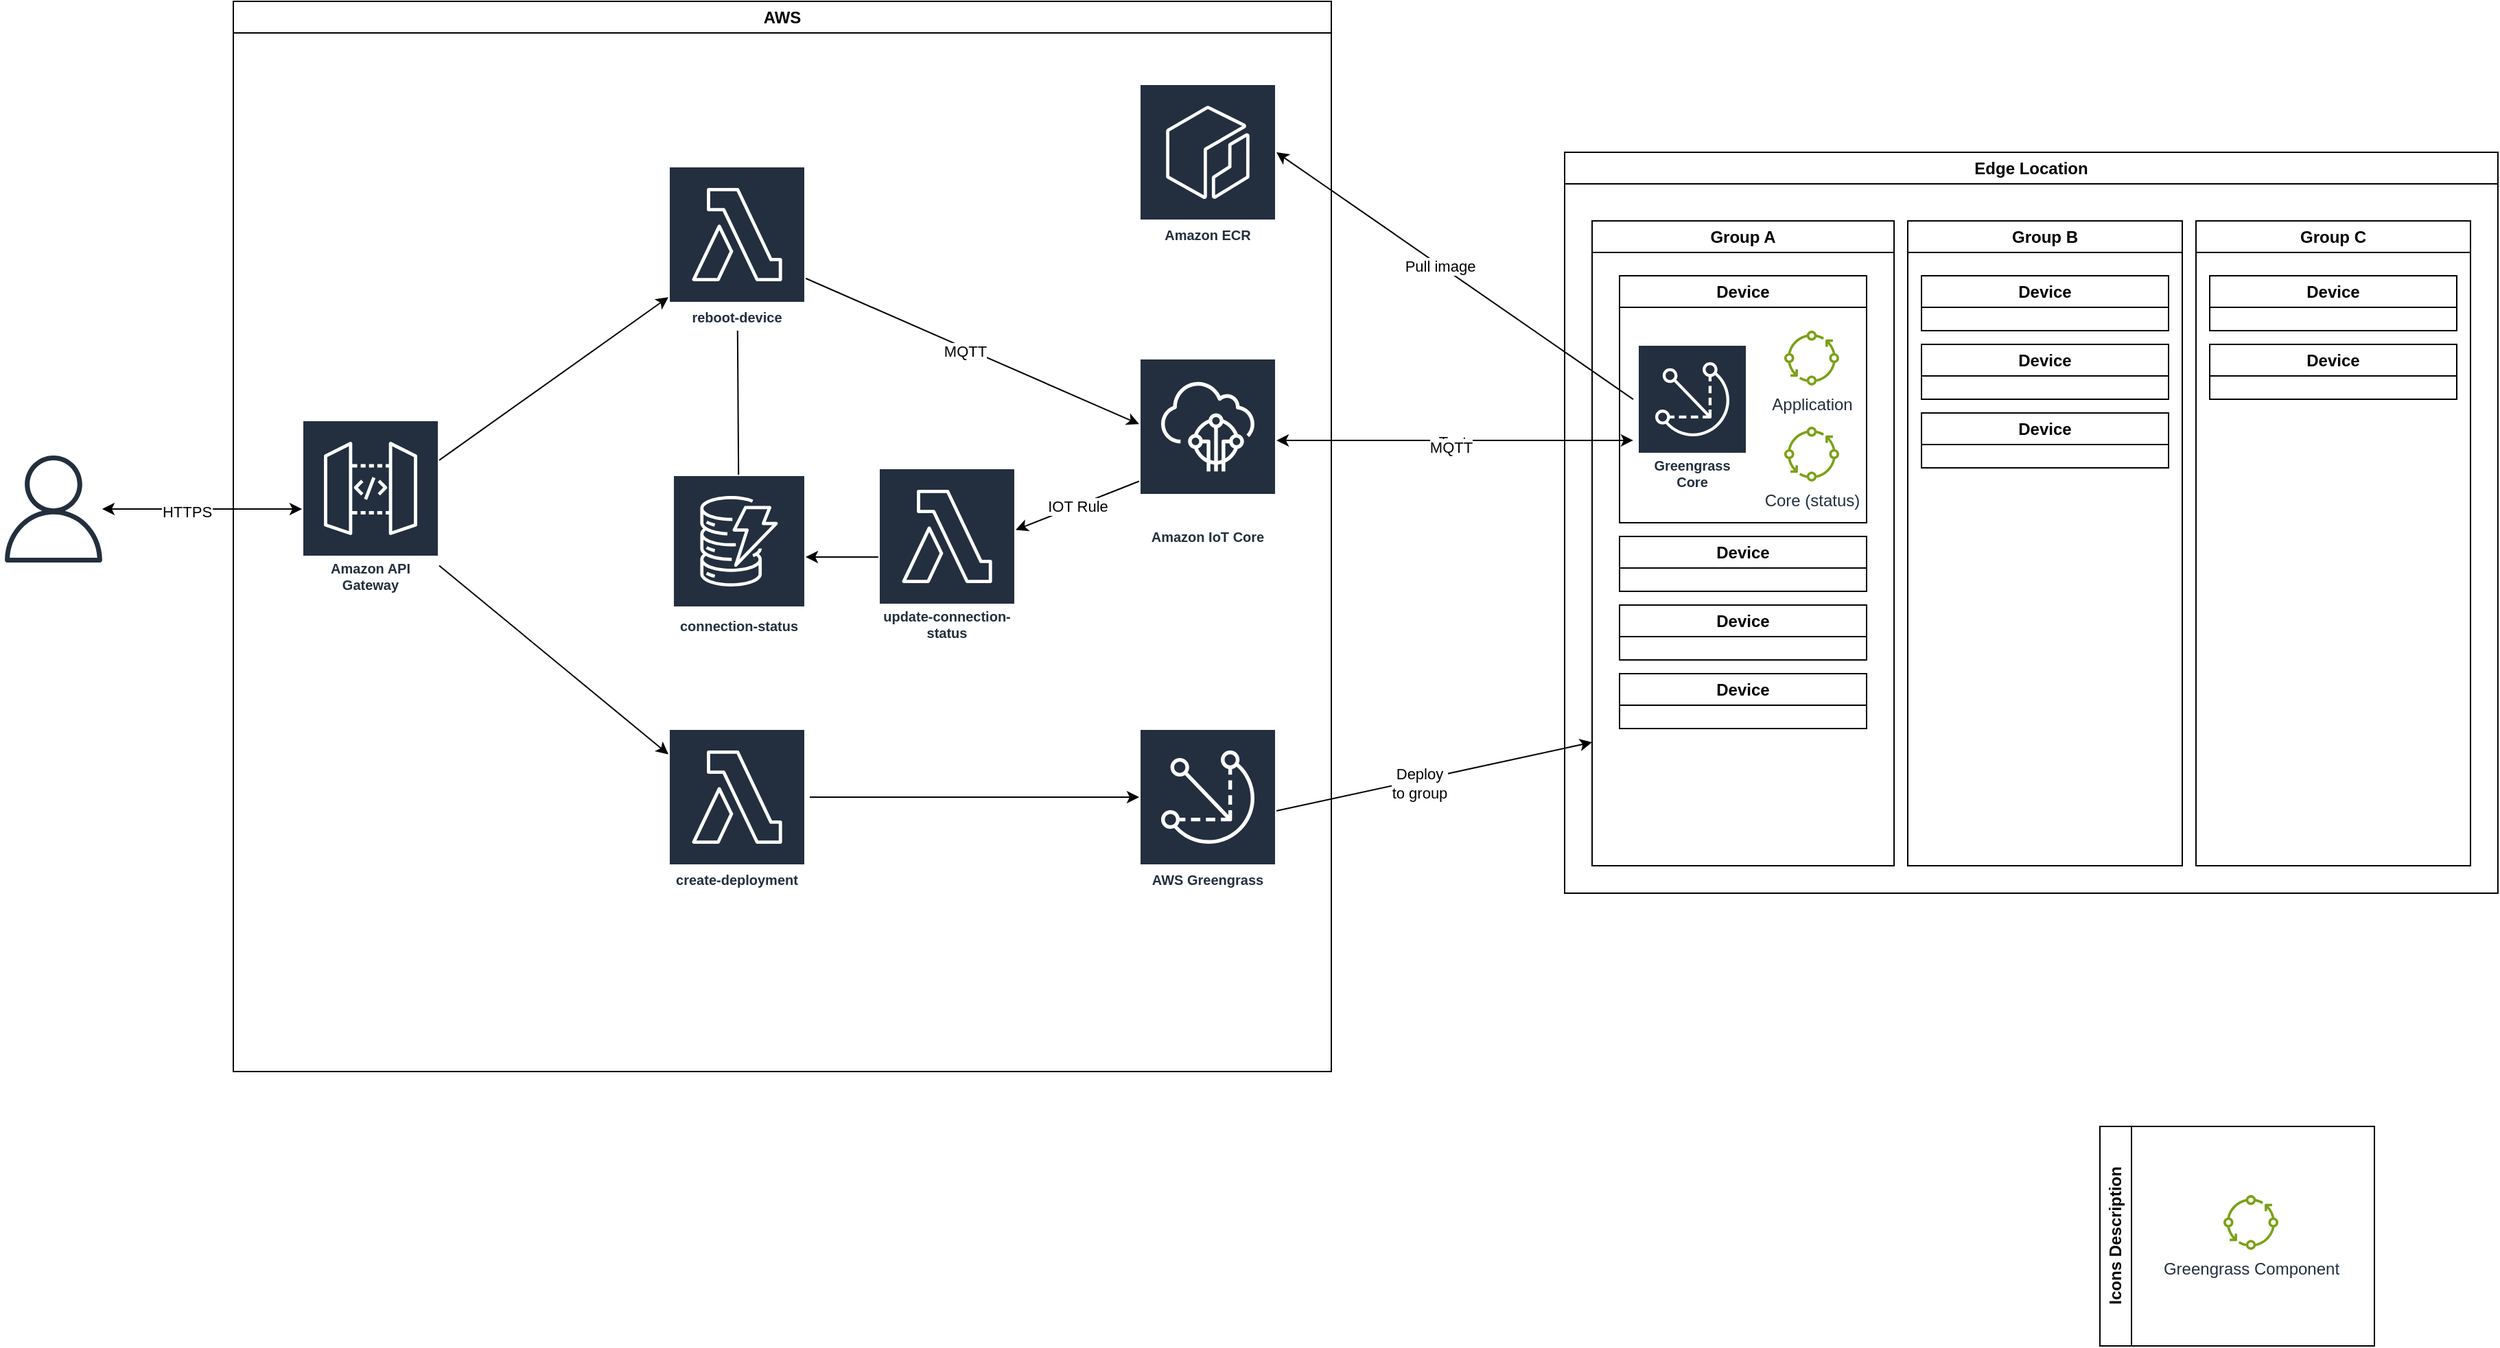 <mxfile version="28.2.3">
  <diagram name="Side-1" id="4aOrvDR574CowG43dqmp">
    <mxGraphModel dx="2290" dy="1110" grid="1" gridSize="10" guides="1" tooltips="1" connect="1" arrows="1" fold="1" page="1" pageScale="1" pageWidth="827" pageHeight="1169" math="0" shadow="0">
      <root>
        <mxCell id="0" />
        <mxCell id="1" parent="0" />
        <mxCell id="MZCAMiVsQpiAYw7-ONOL-2" value="&lt;div&gt;AWS&lt;/div&gt;" style="swimlane;whiteSpace=wrap;html=1;" parent="1" vertex="1">
          <mxGeometry x="-580" y="40" width="800" height="780" as="geometry" />
        </mxCell>
        <mxCell id="plPRpTzKilKp2DHKRotJ-16" style="edgeStyle=none;rounded=0;orthogonalLoop=1;jettySize=auto;html=1;" parent="MZCAMiVsQpiAYw7-ONOL-2" source="MZCAMiVsQpiAYw7-ONOL-10" target="MZCAMiVsQpiAYw7-ONOL-21" edge="1">
          <mxGeometry relative="1" as="geometry" />
        </mxCell>
        <mxCell id="MZCAMiVsQpiAYw7-ONOL-10" value="Amazon API Gateway" style="sketch=0;outlineConnect=0;fontColor=#232F3E;gradientColor=none;strokeColor=#ffffff;fillColor=#232F3E;dashed=0;verticalLabelPosition=middle;verticalAlign=bottom;align=center;html=1;whiteSpace=wrap;fontSize=10;fontStyle=1;spacing=3;shape=mxgraph.aws4.productIcon;prIcon=mxgraph.aws4.api_gateway;" parent="MZCAMiVsQpiAYw7-ONOL-2" vertex="1">
          <mxGeometry x="50" y="305" width="100" height="130" as="geometry" />
        </mxCell>
        <mxCell id="MZCAMiVsQpiAYw7-ONOL-14" value="AWS Greengrass" style="sketch=0;outlineConnect=0;fontColor=#232F3E;gradientColor=none;strokeColor=#ffffff;fillColor=#232F3E;dashed=0;verticalLabelPosition=middle;verticalAlign=bottom;align=center;html=1;whiteSpace=wrap;fontSize=10;fontStyle=1;spacing=3;shape=mxgraph.aws4.productIcon;prIcon=mxgraph.aws4.greengrass;" parent="MZCAMiVsQpiAYw7-ONOL-2" vertex="1">
          <mxGeometry x="660" y="530" width="100" height="120" as="geometry" />
        </mxCell>
        <mxCell id="plPRpTzKilKp2DHKRotJ-4" value="" style="edgeStyle=orthogonalEdgeStyle;rounded=0;orthogonalLoop=1;jettySize=auto;html=1;" parent="MZCAMiVsQpiAYw7-ONOL-2" edge="1">
          <mxGeometry relative="1" as="geometry">
            <mxPoint x="420" y="580" as="sourcePoint" />
            <mxPoint x="660.0" y="580" as="targetPoint" />
          </mxGeometry>
        </mxCell>
        <mxCell id="MZCAMiVsQpiAYw7-ONOL-15" value="&lt;div&gt;create-deployment&lt;/div&gt;" style="sketch=0;outlineConnect=0;fontColor=#232F3E;gradientColor=none;strokeColor=#ffffff;fillColor=#232F3E;dashed=0;verticalLabelPosition=middle;verticalAlign=bottom;align=center;html=1;whiteSpace=wrap;fontSize=10;fontStyle=1;spacing=3;shape=mxgraph.aws4.productIcon;prIcon=mxgraph.aws4.lambda;" parent="MZCAMiVsQpiAYw7-ONOL-2" vertex="1">
          <mxGeometry x="317" y="530" width="100" height="120" as="geometry" />
        </mxCell>
        <mxCell id="plPRpTzKilKp2DHKRotJ-17" style="edgeStyle=none;rounded=0;orthogonalLoop=1;jettySize=auto;html=1;" parent="MZCAMiVsQpiAYw7-ONOL-2" source="MZCAMiVsQpiAYw7-ONOL-21" target="MZCAMiVsQpiAYw7-ONOL-13" edge="1">
          <mxGeometry relative="1" as="geometry" />
        </mxCell>
        <mxCell id="plPRpTzKilKp2DHKRotJ-18" value="MQTT" style="edgeLabel;html=1;align=center;verticalAlign=middle;resizable=0;points=[];" parent="plPRpTzKilKp2DHKRotJ-17" vertex="1" connectable="0">
          <mxGeometry x="-0.039" y="-2" relative="1" as="geometry">
            <mxPoint as="offset" />
          </mxGeometry>
        </mxCell>
        <mxCell id="MZCAMiVsQpiAYw7-ONOL-21" value="reboot-device" style="sketch=0;outlineConnect=0;fontColor=#232F3E;gradientColor=none;strokeColor=#ffffff;fillColor=#232F3E;dashed=0;verticalLabelPosition=middle;verticalAlign=bottom;align=center;html=1;whiteSpace=wrap;fontSize=10;fontStyle=1;spacing=3;shape=mxgraph.aws4.productIcon;prIcon=mxgraph.aws4.lambda;" parent="MZCAMiVsQpiAYw7-ONOL-2" vertex="1">
          <mxGeometry x="317" y="120" width="100" height="120" as="geometry" />
        </mxCell>
        <mxCell id="MZCAMiVsQpiAYw7-ONOL-16" value="connection-status" style="sketch=0;outlineConnect=0;fontColor=#232F3E;gradientColor=none;strokeColor=#ffffff;fillColor=#232F3E;dashed=0;verticalLabelPosition=middle;verticalAlign=bottom;align=center;html=1;whiteSpace=wrap;fontSize=10;fontStyle=1;spacing=3;shape=mxgraph.aws4.productIcon;prIcon=mxgraph.aws4.dynamodb;" parent="MZCAMiVsQpiAYw7-ONOL-2" vertex="1">
          <mxGeometry x="320" y="345" width="97" height="120" as="geometry" />
        </mxCell>
        <mxCell id="MZCAMiVsQpiAYw7-ONOL-46" value="Amazon ECR" style="sketch=0;outlineConnect=0;fontColor=#232F3E;gradientColor=none;strokeColor=#ffffff;fillColor=#232F3E;dashed=0;verticalLabelPosition=middle;verticalAlign=bottom;align=center;html=1;whiteSpace=wrap;fontSize=10;fontStyle=1;spacing=3;shape=mxgraph.aws4.productIcon;prIcon=mxgraph.aws4.ecr;" parent="MZCAMiVsQpiAYw7-ONOL-2" vertex="1">
          <mxGeometry x="660" y="60" width="100" height="120" as="geometry" />
        </mxCell>
        <mxCell id="plPRpTzKilKp2DHKRotJ-9" value="" style="edgeStyle=none;rounded=0;orthogonalLoop=1;jettySize=auto;html=1;" parent="MZCAMiVsQpiAYw7-ONOL-2" source="MZCAMiVsQpiAYw7-ONOL-13" target="plPRpTzKilKp2DHKRotJ-8" edge="1">
          <mxGeometry relative="1" as="geometry" />
        </mxCell>
        <mxCell id="plPRpTzKilKp2DHKRotJ-10" value="Text" style="edgeLabel;html=1;align=center;verticalAlign=middle;resizable=0;points=[];" parent="plPRpTzKilKp2DHKRotJ-9" vertex="1" connectable="0">
          <mxGeometry x="-0.007" y="-1" relative="1" as="geometry">
            <mxPoint as="offset" />
          </mxGeometry>
        </mxCell>
        <mxCell id="plPRpTzKilKp2DHKRotJ-11" value="IOT Rule" style="edgeLabel;html=1;align=center;verticalAlign=middle;resizable=0;points=[];" parent="plPRpTzKilKp2DHKRotJ-9" vertex="1" connectable="0">
          <mxGeometry x="0.009" relative="1" as="geometry">
            <mxPoint as="offset" />
          </mxGeometry>
        </mxCell>
        <mxCell id="MZCAMiVsQpiAYw7-ONOL-13" value="Amazon IoT Core" style="sketch=0;outlineConnect=0;fontColor=#232F3E;gradientColor=none;strokeColor=#ffffff;fillColor=#232F3E;dashed=0;verticalLabelPosition=middle;verticalAlign=bottom;align=center;html=1;whiteSpace=wrap;fontSize=10;fontStyle=1;spacing=3;shape=mxgraph.aws4.productIcon;prIcon=mxgraph.aws4.iot_core;" parent="MZCAMiVsQpiAYw7-ONOL-2" vertex="1">
          <mxGeometry x="660" y="260" width="100" height="140" as="geometry" />
        </mxCell>
        <mxCell id="plPRpTzKilKp2DHKRotJ-12" value="" style="edgeStyle=none;rounded=0;orthogonalLoop=1;jettySize=auto;html=1;" parent="MZCAMiVsQpiAYw7-ONOL-2" source="plPRpTzKilKp2DHKRotJ-8" target="MZCAMiVsQpiAYw7-ONOL-16" edge="1">
          <mxGeometry relative="1" as="geometry" />
        </mxCell>
        <mxCell id="plPRpTzKilKp2DHKRotJ-8" value="update-connection-status" style="sketch=0;outlineConnect=0;fontColor=#232F3E;gradientColor=none;strokeColor=#ffffff;fillColor=#232F3E;dashed=0;verticalLabelPosition=middle;verticalAlign=bottom;align=center;html=1;whiteSpace=wrap;fontSize=10;fontStyle=1;spacing=3;shape=mxgraph.aws4.productIcon;prIcon=mxgraph.aws4.lambda;" parent="MZCAMiVsQpiAYw7-ONOL-2" vertex="1">
          <mxGeometry x="470" y="340" width="100" height="130" as="geometry" />
        </mxCell>
        <mxCell id="plPRpTzKilKp2DHKRotJ-14" value="" style="endArrow=classic;html=1;rounded=0;" parent="MZCAMiVsQpiAYw7-ONOL-2" source="MZCAMiVsQpiAYw7-ONOL-10" target="MZCAMiVsQpiAYw7-ONOL-15" edge="1">
          <mxGeometry width="50" height="50" relative="1" as="geometry">
            <mxPoint x="82" y="370" as="sourcePoint" />
            <mxPoint x="252" y="555" as="targetPoint" />
          </mxGeometry>
        </mxCell>
        <mxCell id="plPRpTzKilKp2DHKRotJ-27" value="" style="endArrow=none;html=1;rounded=0;" parent="MZCAMiVsQpiAYw7-ONOL-2" source="MZCAMiVsQpiAYw7-ONOL-16" target="MZCAMiVsQpiAYw7-ONOL-21" edge="1">
          <mxGeometry width="50" height="50" relative="1" as="geometry">
            <mxPoint x="367" y="340" as="sourcePoint" />
            <mxPoint x="367" y="250" as="targetPoint" />
          </mxGeometry>
        </mxCell>
        <mxCell id="MZCAMiVsQpiAYw7-ONOL-3" value="&lt;div&gt;Edge Location&lt;/div&gt;" style="swimlane;whiteSpace=wrap;html=1;" parent="1" vertex="1">
          <mxGeometry x="390" y="150" width="680" height="540" as="geometry" />
        </mxCell>
        <mxCell id="MZCAMiVsQpiAYw7-ONOL-27" value="Group A" style="swimlane;whiteSpace=wrap;html=1;" parent="MZCAMiVsQpiAYw7-ONOL-3" vertex="1">
          <mxGeometry x="20" y="50" width="220" height="470" as="geometry" />
        </mxCell>
        <mxCell id="MZCAMiVsQpiAYw7-ONOL-30" value="Device" style="swimlane;whiteSpace=wrap;html=1;" parent="MZCAMiVsQpiAYw7-ONOL-27" vertex="1">
          <mxGeometry x="20" y="40" width="180" height="180" as="geometry" />
        </mxCell>
        <mxCell id="MZCAMiVsQpiAYw7-ONOL-11" value="Greengrass Core" style="sketch=0;outlineConnect=0;fontColor=#232F3E;gradientColor=none;strokeColor=#ffffff;fillColor=#232F3E;dashed=0;verticalLabelPosition=middle;verticalAlign=bottom;align=center;html=1;whiteSpace=wrap;fontSize=10;fontStyle=1;spacing=3;shape=mxgraph.aws4.productIcon;prIcon=mxgraph.aws4.greengrass;" parent="MZCAMiVsQpiAYw7-ONOL-30" vertex="1">
          <mxGeometry x="13" y="50" width="80" height="110" as="geometry" />
        </mxCell>
        <mxCell id="MZCAMiVsQpiAYw7-ONOL-47" value="Application" style="sketch=0;outlineConnect=0;fontColor=#232F3E;gradientColor=none;fillColor=#7AA116;strokeColor=none;dashed=0;verticalLabelPosition=bottom;verticalAlign=top;align=center;html=1;fontSize=12;fontStyle=0;aspect=fixed;pointerEvents=1;shape=mxgraph.aws4.iot_greengrass_component;" parent="MZCAMiVsQpiAYw7-ONOL-30" vertex="1">
          <mxGeometry x="120" y="40" width="40" height="40" as="geometry" />
        </mxCell>
        <mxCell id="MZCAMiVsQpiAYw7-ONOL-63" value="Core (status)" style="sketch=0;outlineConnect=0;fontColor=#232F3E;gradientColor=none;fillColor=#7AA116;strokeColor=none;dashed=0;verticalLabelPosition=bottom;verticalAlign=top;align=center;html=1;fontSize=12;fontStyle=0;aspect=fixed;pointerEvents=1;shape=mxgraph.aws4.iot_greengrass_component;" parent="MZCAMiVsQpiAYw7-ONOL-30" vertex="1">
          <mxGeometry x="120" y="110" width="40" height="40" as="geometry" />
        </mxCell>
        <mxCell id="MZCAMiVsQpiAYw7-ONOL-31" value="Device" style="swimlane;whiteSpace=wrap;html=1;" parent="MZCAMiVsQpiAYw7-ONOL-27" vertex="1">
          <mxGeometry x="20" y="230" width="180" height="40" as="geometry" />
        </mxCell>
        <mxCell id="MZCAMiVsQpiAYw7-ONOL-38" value="Device" style="swimlane;whiteSpace=wrap;html=1;" parent="MZCAMiVsQpiAYw7-ONOL-27" vertex="1">
          <mxGeometry x="20" y="280" width="180" height="40" as="geometry" />
        </mxCell>
        <mxCell id="MZCAMiVsQpiAYw7-ONOL-39" value="Device" style="swimlane;whiteSpace=wrap;html=1;" parent="MZCAMiVsQpiAYw7-ONOL-27" vertex="1">
          <mxGeometry x="20" y="330" width="180" height="40" as="geometry" />
        </mxCell>
        <mxCell id="MZCAMiVsQpiAYw7-ONOL-28" value="Group B" style="swimlane;whiteSpace=wrap;html=1;" parent="MZCAMiVsQpiAYw7-ONOL-3" vertex="1">
          <mxGeometry x="250" y="50" width="200" height="470" as="geometry" />
        </mxCell>
        <mxCell id="MZCAMiVsQpiAYw7-ONOL-40" value="Device" style="swimlane;whiteSpace=wrap;html=1;" parent="MZCAMiVsQpiAYw7-ONOL-28" vertex="1">
          <mxGeometry x="10" y="40" width="180" height="40" as="geometry" />
        </mxCell>
        <mxCell id="MZCAMiVsQpiAYw7-ONOL-41" value="Device" style="swimlane;whiteSpace=wrap;html=1;" parent="MZCAMiVsQpiAYw7-ONOL-28" vertex="1">
          <mxGeometry x="10" y="90" width="180" height="40" as="geometry" />
        </mxCell>
        <mxCell id="MZCAMiVsQpiAYw7-ONOL-42" value="Device" style="swimlane;whiteSpace=wrap;html=1;" parent="MZCAMiVsQpiAYw7-ONOL-28" vertex="1">
          <mxGeometry x="10" y="140" width="180" height="40" as="geometry" />
        </mxCell>
        <mxCell id="MZCAMiVsQpiAYw7-ONOL-29" value="Group C" style="swimlane;whiteSpace=wrap;html=1;" parent="MZCAMiVsQpiAYw7-ONOL-3" vertex="1">
          <mxGeometry x="460" y="50" width="200" height="470" as="geometry" />
        </mxCell>
        <mxCell id="MZCAMiVsQpiAYw7-ONOL-43" value="Device" style="swimlane;whiteSpace=wrap;html=1;" parent="MZCAMiVsQpiAYw7-ONOL-29" vertex="1">
          <mxGeometry x="10" y="40" width="180" height="40" as="geometry" />
        </mxCell>
        <mxCell id="MZCAMiVsQpiAYw7-ONOL-44" value="Device" style="swimlane;whiteSpace=wrap;html=1;" parent="MZCAMiVsQpiAYw7-ONOL-29" vertex="1">
          <mxGeometry x="10" y="90" width="180" height="40" as="geometry" />
        </mxCell>
        <mxCell id="MZCAMiVsQpiAYw7-ONOL-17" value="" style="sketch=0;outlineConnect=0;fontColor=#232F3E;gradientColor=none;fillColor=#232F3D;strokeColor=none;dashed=0;verticalLabelPosition=bottom;verticalAlign=top;align=center;html=1;fontSize=12;fontStyle=0;aspect=fixed;pointerEvents=1;shape=mxgraph.aws4.user;" parent="1" vertex="1">
          <mxGeometry x="-750" y="371" width="78" height="78" as="geometry" />
        </mxCell>
        <mxCell id="MZCAMiVsQpiAYw7-ONOL-69" value="Icons Description" style="swimlane;horizontal=0;whiteSpace=wrap;html=1;" parent="1" vertex="1">
          <mxGeometry x="780" y="860" width="200" height="160" as="geometry" />
        </mxCell>
        <mxCell id="MZCAMiVsQpiAYw7-ONOL-64" value="Greengrass Component" style="sketch=0;outlineConnect=0;fontColor=#232F3E;gradientColor=none;fillColor=#7AA116;strokeColor=none;dashed=0;verticalLabelPosition=bottom;verticalAlign=top;align=center;html=1;fontSize=12;fontStyle=0;aspect=fixed;pointerEvents=1;shape=mxgraph.aws4.iot_greengrass_component;" parent="MZCAMiVsQpiAYw7-ONOL-69" vertex="1">
          <mxGeometry x="90" y="50" width="40" height="40" as="geometry" />
        </mxCell>
        <mxCell id="MZCAMiVsQpiAYw7-ONOL-70" value="" style="endArrow=classic;html=1;rounded=0;exitX=1;exitY=0.5;exitDx=0;exitDy=0;exitPerimeter=0;" parent="1" source="MZCAMiVsQpiAYw7-ONOL-14" edge="1">
          <mxGeometry width="50" height="50" relative="1" as="geometry">
            <mxPoint x="230" y="440" as="sourcePoint" />
            <mxPoint x="410" y="580" as="targetPoint" />
          </mxGeometry>
        </mxCell>
        <mxCell id="MZCAMiVsQpiAYw7-ONOL-71" value="Deploy&lt;br&gt;to group" style="edgeLabel;html=1;align=center;verticalAlign=middle;resizable=0;points=[];" parent="MZCAMiVsQpiAYw7-ONOL-70" vertex="1" connectable="0">
          <mxGeometry x="-0.102" y="-2" relative="1" as="geometry">
            <mxPoint as="offset" />
          </mxGeometry>
        </mxCell>
        <mxCell id="MZCAMiVsQpiAYw7-ONOL-72" value="" style="endArrow=classic;html=1;rounded=0;entryX=1;entryY=0.417;entryDx=0;entryDy=0;entryPerimeter=0;exitX=-0.038;exitY=0.364;exitDx=0;exitDy=0;exitPerimeter=0;" parent="1" source="MZCAMiVsQpiAYw7-ONOL-11" target="MZCAMiVsQpiAYw7-ONOL-46" edge="1">
          <mxGeometry width="50" height="50" relative="1" as="geometry">
            <mxPoint x="280" y="300" as="sourcePoint" />
            <mxPoint x="330" y="250" as="targetPoint" />
          </mxGeometry>
        </mxCell>
        <mxCell id="MZCAMiVsQpiAYw7-ONOL-73" value="Pull image" style="edgeLabel;html=1;align=center;verticalAlign=middle;resizable=0;points=[];" parent="MZCAMiVsQpiAYw7-ONOL-72" vertex="1" connectable="0">
          <mxGeometry x="0.08" relative="1" as="geometry">
            <mxPoint x="-1" as="offset" />
          </mxGeometry>
        </mxCell>
        <mxCell id="plPRpTzKilKp2DHKRotJ-1" value="" style="endArrow=classic;startArrow=classic;html=1;rounded=0;exitX=1;exitY=0.429;exitDx=0;exitDy=0;exitPerimeter=0;entryX=-0.038;entryY=0.636;entryDx=0;entryDy=0;entryPerimeter=0;" parent="1" source="MZCAMiVsQpiAYw7-ONOL-13" target="MZCAMiVsQpiAYw7-ONOL-11" edge="1">
          <mxGeometry width="50" height="50" relative="1" as="geometry">
            <mxPoint x="280" y="620" as="sourcePoint" />
            <mxPoint x="360" y="380" as="targetPoint" />
          </mxGeometry>
        </mxCell>
        <mxCell id="plPRpTzKilKp2DHKRotJ-2" value="Text" style="edgeLabel;html=1;align=center;verticalAlign=middle;resizable=0;points=[];" parent="plPRpTzKilKp2DHKRotJ-1" vertex="1" connectable="0">
          <mxGeometry x="-0.025" y="-1" relative="1" as="geometry">
            <mxPoint x="1" as="offset" />
          </mxGeometry>
        </mxCell>
        <mxCell id="plPRpTzKilKp2DHKRotJ-3" value="MQTT" style="edgeLabel;html=1;align=center;verticalAlign=middle;resizable=0;points=[];" parent="plPRpTzKilKp2DHKRotJ-1" vertex="1" connectable="0">
          <mxGeometry x="-0.023" y="-5" relative="1" as="geometry">
            <mxPoint as="offset" />
          </mxGeometry>
        </mxCell>
        <mxCell id="plPRpTzKilKp2DHKRotJ-24" value="" style="endArrow=classic;startArrow=classic;html=1;rounded=0;" parent="1" source="MZCAMiVsQpiAYw7-ONOL-17" target="MZCAMiVsQpiAYw7-ONOL-10" edge="1">
          <mxGeometry width="50" height="50" relative="1" as="geometry">
            <mxPoint x="-660" y="450" as="sourcePoint" />
            <mxPoint x="-610" y="400" as="targetPoint" />
          </mxGeometry>
        </mxCell>
        <mxCell id="plPRpTzKilKp2DHKRotJ-25" value="HTTPS" style="edgeLabel;html=1;align=center;verticalAlign=middle;resizable=0;points=[];" parent="plPRpTzKilKp2DHKRotJ-24" vertex="1" connectable="0">
          <mxGeometry x="-0.16" y="-2" relative="1" as="geometry">
            <mxPoint as="offset" />
          </mxGeometry>
        </mxCell>
      </root>
    </mxGraphModel>
  </diagram>
</mxfile>
